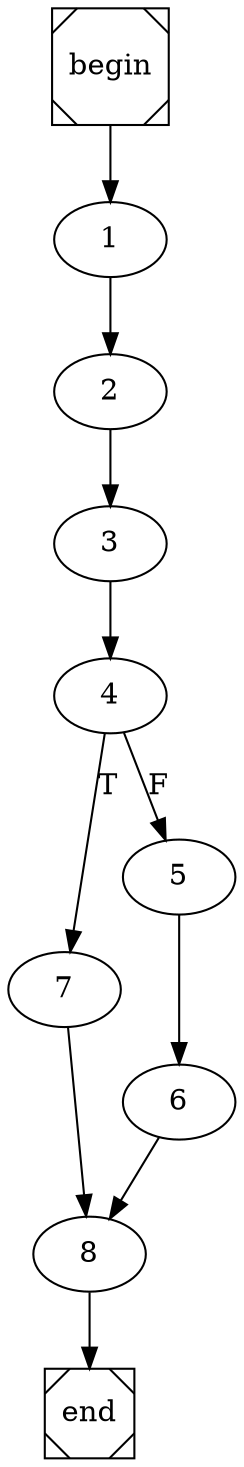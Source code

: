 digraph cfg {
	begin [shape=Msquare];
	end [shape=Msquare];
	begin -> 1;	1 -> 2;	2 -> 3;	3 -> 4;	4 -> 7[label=T];	4 -> 5[label=F];	5 -> 6;	6 -> 8;	7 -> 8;	8 -> end;}
